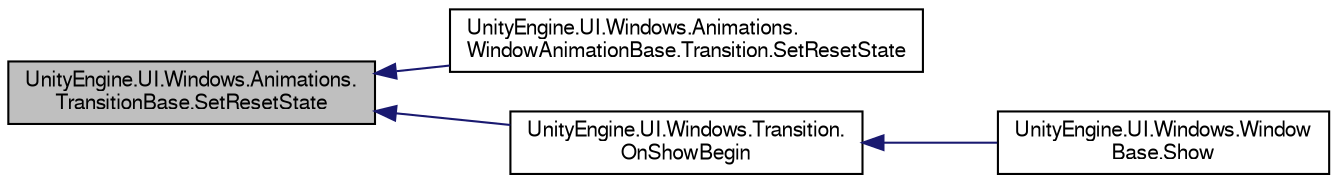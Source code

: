 digraph "UnityEngine.UI.Windows.Animations.TransitionBase.SetResetState"
{
  edge [fontname="FreeSans",fontsize="10",labelfontname="FreeSans",labelfontsize="10"];
  node [fontname="FreeSans",fontsize="10",shape=record];
  rankdir="LR";
  Node1 [label="UnityEngine.UI.Windows.Animations.\lTransitionBase.SetResetState",height=0.2,width=0.4,color="black", fillcolor="grey75", style="filled", fontcolor="black"];
  Node1 -> Node2 [dir="back",color="midnightblue",fontsize="10",style="solid",fontname="FreeSans"];
  Node2 [label="UnityEngine.UI.Windows.Animations.\lWindowAnimationBase.Transition.SetResetState",height=0.2,width=0.4,color="black", fillcolor="white", style="filled",URL="$class_unity_engine_1_1_u_i_1_1_windows_1_1_animations_1_1_window_animation_base_1_1_transition.html#a30db1c3d24348085bfc4ceed608010e0"];
  Node1 -> Node3 [dir="back",color="midnightblue",fontsize="10",style="solid",fontname="FreeSans"];
  Node3 [label="UnityEngine.UI.Windows.Transition.\lOnShowBegin",height=0.2,width=0.4,color="black", fillcolor="white", style="filled",URL="$class_unity_engine_1_1_u_i_1_1_windows_1_1_transition.html#a00a87050c9164c9fc63078d87f330dfe"];
  Node3 -> Node4 [dir="back",color="midnightblue",fontsize="10",style="solid",fontname="FreeSans"];
  Node4 [label="UnityEngine.UI.Windows.Window\lBase.Show",height=0.2,width=0.4,color="black", fillcolor="white", style="filled",URL="$class_unity_engine_1_1_u_i_1_1_windows_1_1_window_base.html#a82a73cfeb4b44bd915e79ead77e33fd5",tooltip="Show the specified onShowEnd. "];
}
